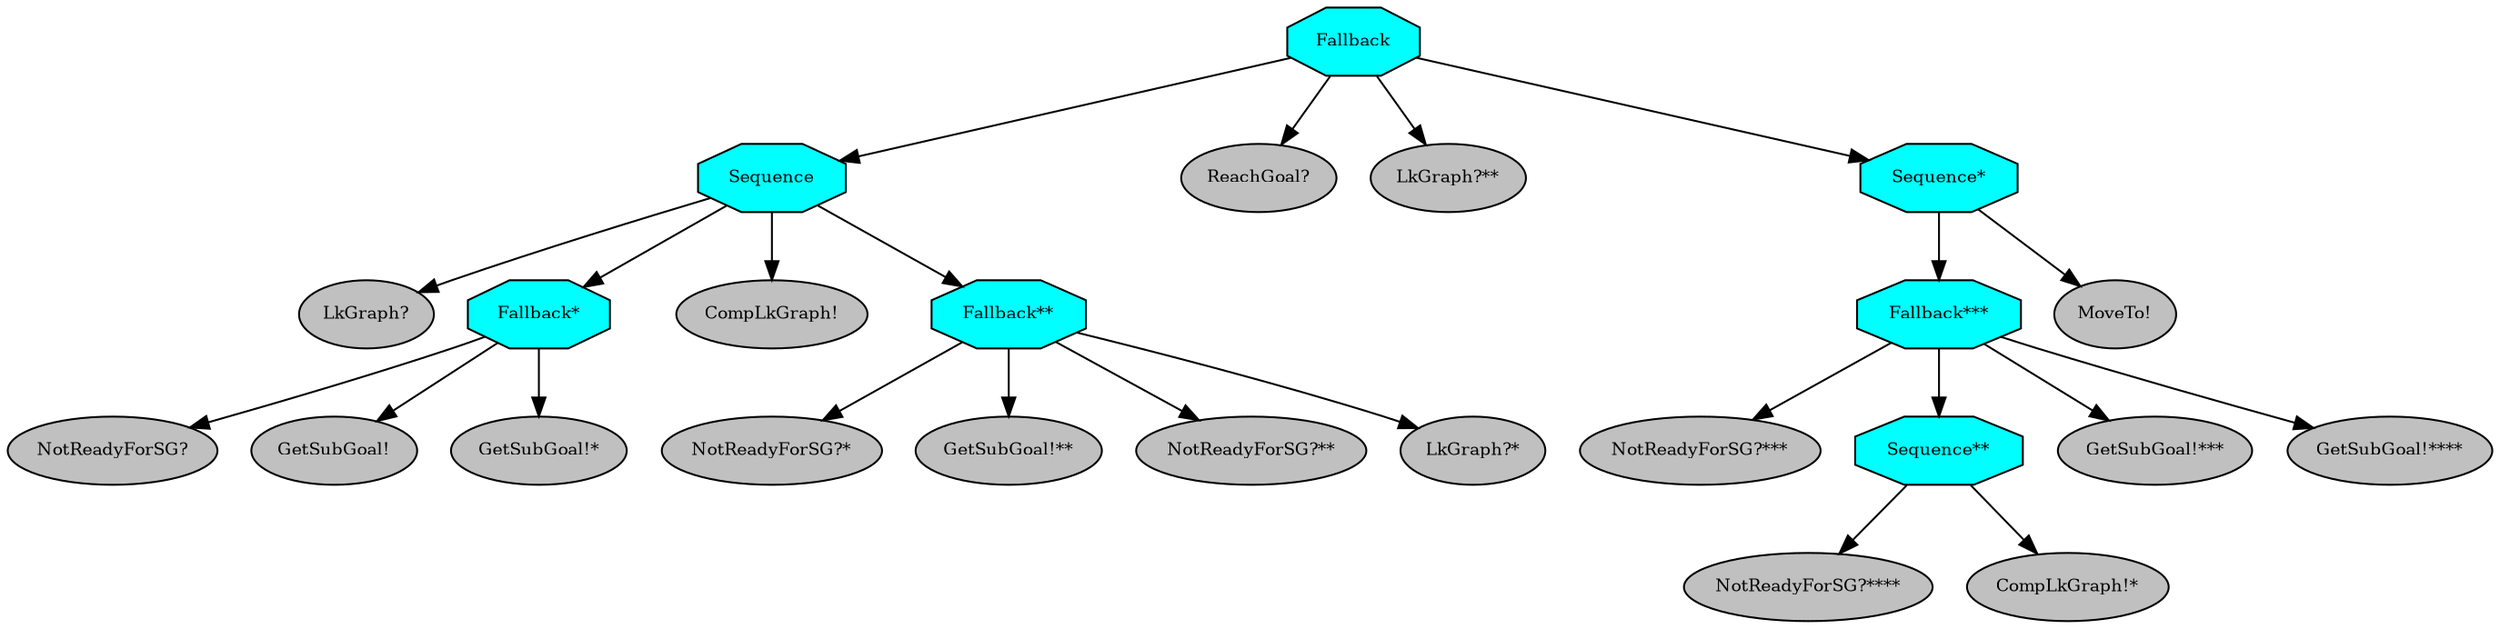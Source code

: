 digraph pastafarianism {
ordering=out;
graph [fontname="times-roman"];
node [fontname="times-roman"];
edge [fontname="times-roman"];
Fallback [fillcolor=cyan, fontcolor=black, fontsize=9, label=Fallback, shape=octagon, style=filled];
Sequence [fillcolor=cyan, fontcolor=black, fontsize=9, label=Sequence, shape=octagon, style=filled];
Fallback -> Sequence;
"LkGraph?" [fillcolor=gray, fontcolor=black, fontsize=9, label="LkGraph?", shape=ellipse, style=filled];
Sequence -> "LkGraph?";
"Fallback*" [fillcolor=cyan, fontcolor=black, fontsize=9, label="Fallback*", shape=octagon, style=filled];
Sequence -> "Fallback*";
"NotReadyForSG?" [fillcolor=gray, fontcolor=black, fontsize=9, label="NotReadyForSG?", shape=ellipse, style=filled];
"Fallback*" -> "NotReadyForSG?";
"GetSubGoal!" [fillcolor=gray, fontcolor=black, fontsize=9, label="GetSubGoal!", shape=ellipse, style=filled];
"Fallback*" -> "GetSubGoal!";
"GetSubGoal!*" [fillcolor=gray, fontcolor=black, fontsize=9, label="GetSubGoal!*", shape=ellipse, style=filled];
"Fallback*" -> "GetSubGoal!*";
"CompLkGraph!" [fillcolor=gray, fontcolor=black, fontsize=9, label="CompLkGraph!", shape=ellipse, style=filled];
Sequence -> "CompLkGraph!";
"Fallback**" [fillcolor=cyan, fontcolor=black, fontsize=9, label="Fallback**", shape=octagon, style=filled];
Sequence -> "Fallback**";
"NotReadyForSG?*" [fillcolor=gray, fontcolor=black, fontsize=9, label="NotReadyForSG?*", shape=ellipse, style=filled];
"Fallback**" -> "NotReadyForSG?*";
"GetSubGoal!**" [fillcolor=gray, fontcolor=black, fontsize=9, label="GetSubGoal!**", shape=ellipse, style=filled];
"Fallback**" -> "GetSubGoal!**";
"NotReadyForSG?**" [fillcolor=gray, fontcolor=black, fontsize=9, label="NotReadyForSG?**", shape=ellipse, style=filled];
"Fallback**" -> "NotReadyForSG?**";
"LkGraph?*" [fillcolor=gray, fontcolor=black, fontsize=9, label="LkGraph?*", shape=ellipse, style=filled];
"Fallback**" -> "LkGraph?*";
"ReachGoal?" [fillcolor=gray, fontcolor=black, fontsize=9, label="ReachGoal?", shape=ellipse, style=filled];
Fallback -> "ReachGoal?";
"LkGraph?**" [fillcolor=gray, fontcolor=black, fontsize=9, label="LkGraph?**", shape=ellipse, style=filled];
Fallback -> "LkGraph?**";
"Sequence*" [fillcolor=cyan, fontcolor=black, fontsize=9, label="Sequence*", shape=octagon, style=filled];
Fallback -> "Sequence*";
"Fallback***" [fillcolor=cyan, fontcolor=black, fontsize=9, label="Fallback***", shape=octagon, style=filled];
"Sequence*" -> "Fallback***";
"NotReadyForSG?***" [fillcolor=gray, fontcolor=black, fontsize=9, label="NotReadyForSG?***", shape=ellipse, style=filled];
"Fallback***" -> "NotReadyForSG?***";
"Sequence**" [fillcolor=cyan, fontcolor=black, fontsize=9, label="Sequence**", shape=octagon, style=filled];
"Fallback***" -> "Sequence**";
"NotReadyForSG?****" [fillcolor=gray, fontcolor=black, fontsize=9, label="NotReadyForSG?****", shape=ellipse, style=filled];
"Sequence**" -> "NotReadyForSG?****";
"CompLkGraph!*" [fillcolor=gray, fontcolor=black, fontsize=9, label="CompLkGraph!*", shape=ellipse, style=filled];
"Sequence**" -> "CompLkGraph!*";
"GetSubGoal!***" [fillcolor=gray, fontcolor=black, fontsize=9, label="GetSubGoal!***", shape=ellipse, style=filled];
"Fallback***" -> "GetSubGoal!***";
"GetSubGoal!****" [fillcolor=gray, fontcolor=black, fontsize=9, label="GetSubGoal!****", shape=ellipse, style=filled];
"Fallback***" -> "GetSubGoal!****";
"MoveTo!" [fillcolor=gray, fontcolor=black, fontsize=9, label="MoveTo!", shape=ellipse, style=filled];
"Sequence*" -> "MoveTo!";
}
